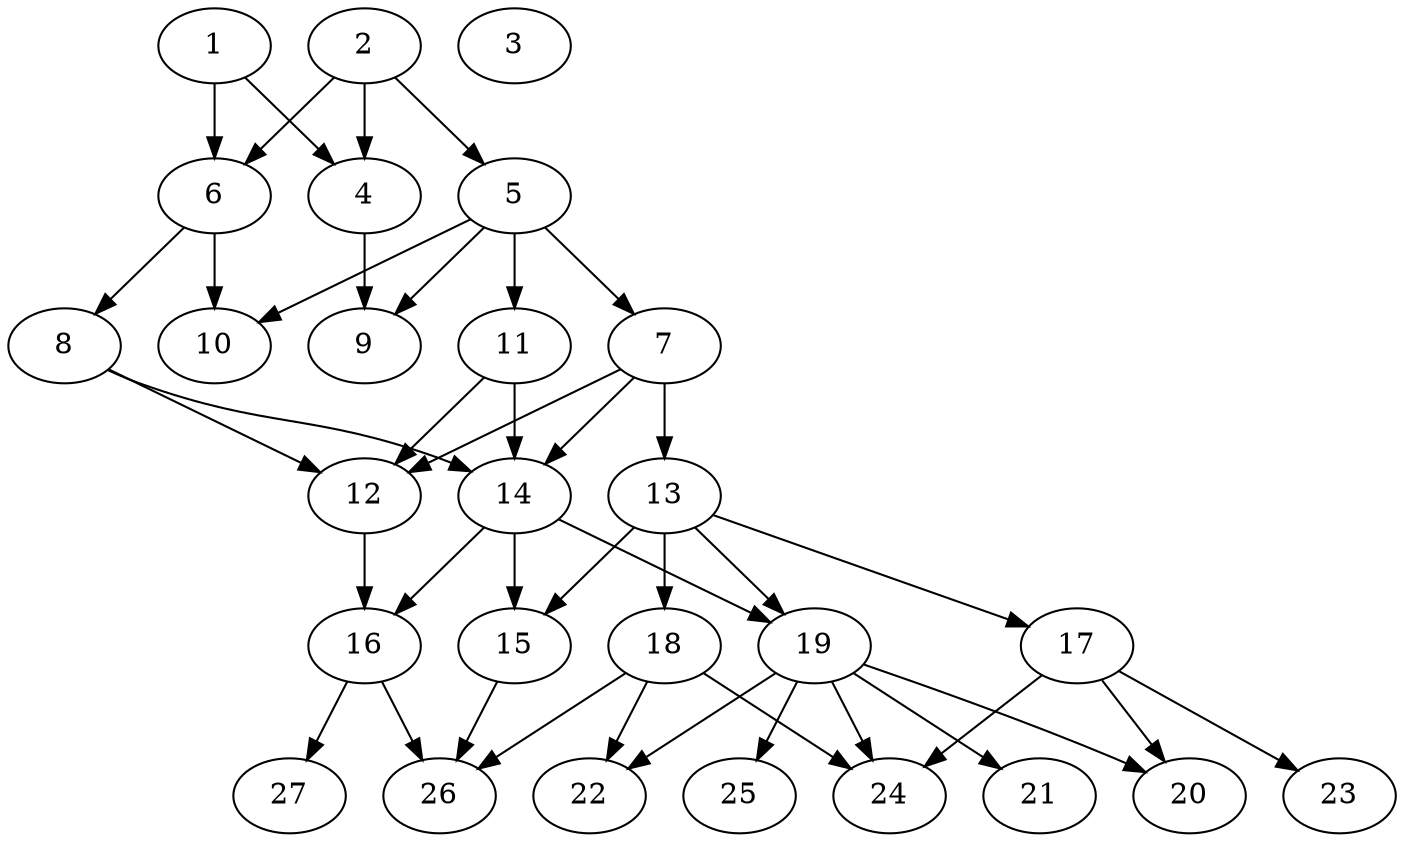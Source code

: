 // DAG (tier=2-normal, mode=data, n=27, ccr=0.420, fat=0.572, density=0.554, regular=0.537, jump=0.164, mindata=2097152, maxdata=16777216)
// DAG automatically generated by daggen at Sun Aug 24 16:33:34 2025
// /home/ermia/Project/Environments/daggen/bin/daggen --dot --ccr 0.420 --fat 0.572 --regular 0.537 --density 0.554 --jump 0.164 --mindata 2097152 --maxdata 16777216 -n 27 
digraph G {
  1 [size="554303783370806525952", alpha="0.01", expect_size="277151891685403262976"]
  1 -> 4 [size ="539827762102272"]
  1 -> 6 [size ="539827762102272"]
  2 [size="6351199402393794", alpha="0.04", expect_size="3175599701196897"]
  2 -> 4 [size ="139914062594048"]
  2 -> 5 [size ="139914062594048"]
  2 -> 6 [size ="139914062594048"]
  3 [size="27241981970119200", alpha="0.14", expect_size="13620990985059600"]
  4 [size="2920537531479905796096", alpha="0.19", expect_size="1460268765739952898048"]
  4 -> 9 [size ="1634551147266048"]
  5 [size="110836051404739312", alpha="0.06", expect_size="55418025702369656"]
  5 -> 7 [size ="1934280674508800"]
  5 -> 9 [size ="1934280674508800"]
  5 -> 10 [size ="1934280674508800"]
  5 -> 11 [size ="1934280674508800"]
  6 [size="120612362125312000000", alpha="0.12", expect_size="60306181062656000000"]
  6 -> 8 [size ="195292037120000"]
  6 -> 10 [size ="195292037120000"]
  7 [size="949384433805933150208", alpha="0.17", expect_size="474692216902966575104"]
  7 -> 12 [size ="772772024287232"]
  7 -> 13 [size ="772772024287232"]
  7 -> 14 [size ="772772024287232"]
  8 [size="619201120125276", alpha="0.09", expect_size="309600560062638"]
  8 -> 12 [size ="53737095692288"]
  8 -> 14 [size ="53737095692288"]
  9 [size="43921101088139896", alpha="0.15", expect_size="21960550544069948"]
  10 [size="20597489332996388", alpha="0.18", expect_size="10298744666498194"]
  11 [size="115147618745606733824", alpha="0.00", expect_size="57573809372803366912"]
  11 -> 12 [size ="189347668164608"]
  11 -> 14 [size ="189347668164608"]
  12 [size="112664585404397456", alpha="0.18", expect_size="56332292702198728"]
  12 -> 16 [size ="2172250711130112"]
  13 [size="38987114704261448", alpha="0.17", expect_size="19493557352130724"]
  13 -> 15 [size ="1121387808817152"]
  13 -> 17 [size ="1121387808817152"]
  13 -> 18 [size ="1121387808817152"]
  13 -> 19 [size ="1121387808817152"]
  14 [size="32324702310983776", alpha="0.08", expect_size="16162351155491888"]
  14 -> 15 [size ="1795471651635200"]
  14 -> 16 [size ="1795471651635200"]
  14 -> 19 [size ="1795471651635200"]
  15 [size="156565650456565888", alpha="0.05", expect_size="78282825228282944"]
  15 -> 26 [size ="195615971606528"]
  16 [size="16050395362374436", alpha="0.17", expect_size="8025197681187218"]
  16 -> 26 [size ="254494126374912"]
  16 -> 27 [size ="254494126374912"]
  17 [size="1652272526799142912000", alpha="0.00", expect_size="826136263399571456000"]
  17 -> 20 [size ="1118092604211200"]
  17 -> 23 [size ="1118092604211200"]
  17 -> 24 [size ="1118092604211200"]
  18 [size="3818606803568931373056", alpha="0.02", expect_size="1909303401784465686528"]
  18 -> 22 [size ="1954459227783168"]
  18 -> 24 [size ="1954459227783168"]
  18 -> 26 [size ="1954459227783168"]
  19 [size="2301785090650420992", alpha="0.15", expect_size="1150892545325210496"]
  19 -> 20 [size ="1362389932965888"]
  19 -> 21 [size ="1362389932965888"]
  19 -> 22 [size ="1362389932965888"]
  19 -> 24 [size ="1362389932965888"]
  19 -> 25 [size ="1362389932965888"]
  20 [size="189476416734550976", alpha="0.19", expect_size="94738208367275488"]
  21 [size="2203844576608048896", alpha="0.09", expect_size="1101922288304024448"]
  22 [size="2255692033437116416", alpha="0.03", expect_size="1127846016718558208"]
  23 [size="588352391987528204288", alpha="0.13", expect_size="294176195993764102144"]
  24 [size="1206503808362273", alpha="0.15", expect_size="603251904181136"]
  25 [size="158244902215647200", alpha="0.03", expect_size="79122451107823600"]
  26 [size="2309133929982198784", alpha="0.08", expect_size="1154566964991099392"]
  27 [size="236796435506542816", alpha="0.09", expect_size="118398217753271408"]
}